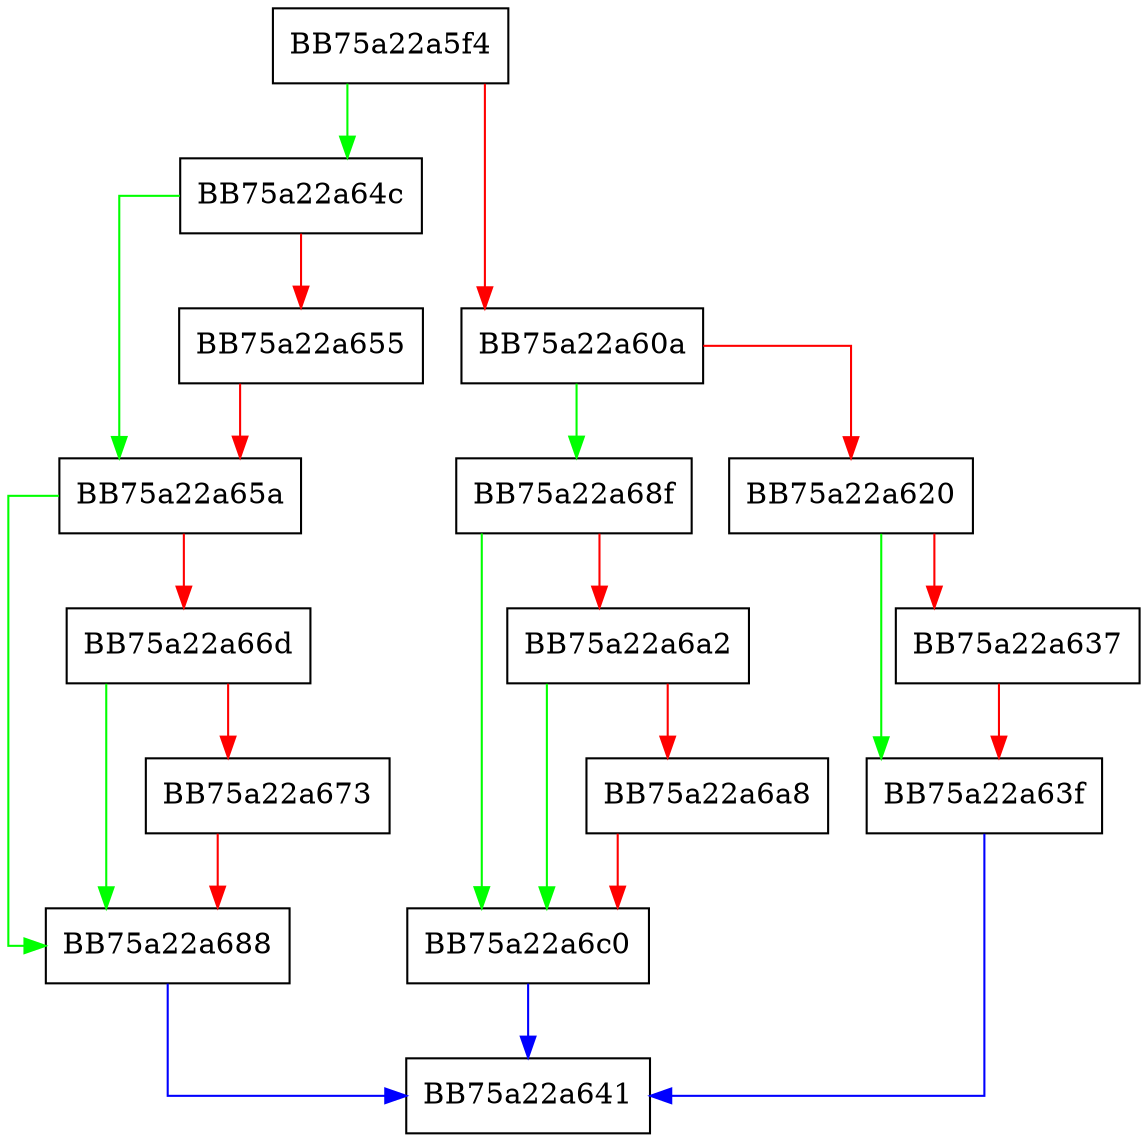 digraph SetProcessExclusions {
  node [shape="box"];
  graph [splines=ortho];
  BB75a22a5f4 -> BB75a22a64c [color="green"];
  BB75a22a5f4 -> BB75a22a60a [color="red"];
  BB75a22a60a -> BB75a22a68f [color="green"];
  BB75a22a60a -> BB75a22a620 [color="red"];
  BB75a22a620 -> BB75a22a63f [color="green"];
  BB75a22a620 -> BB75a22a637 [color="red"];
  BB75a22a637 -> BB75a22a63f [color="red"];
  BB75a22a63f -> BB75a22a641 [color="blue"];
  BB75a22a64c -> BB75a22a65a [color="green"];
  BB75a22a64c -> BB75a22a655 [color="red"];
  BB75a22a655 -> BB75a22a65a [color="red"];
  BB75a22a65a -> BB75a22a688 [color="green"];
  BB75a22a65a -> BB75a22a66d [color="red"];
  BB75a22a66d -> BB75a22a688 [color="green"];
  BB75a22a66d -> BB75a22a673 [color="red"];
  BB75a22a673 -> BB75a22a688 [color="red"];
  BB75a22a688 -> BB75a22a641 [color="blue"];
  BB75a22a68f -> BB75a22a6c0 [color="green"];
  BB75a22a68f -> BB75a22a6a2 [color="red"];
  BB75a22a6a2 -> BB75a22a6c0 [color="green"];
  BB75a22a6a2 -> BB75a22a6a8 [color="red"];
  BB75a22a6a8 -> BB75a22a6c0 [color="red"];
  BB75a22a6c0 -> BB75a22a641 [color="blue"];
}